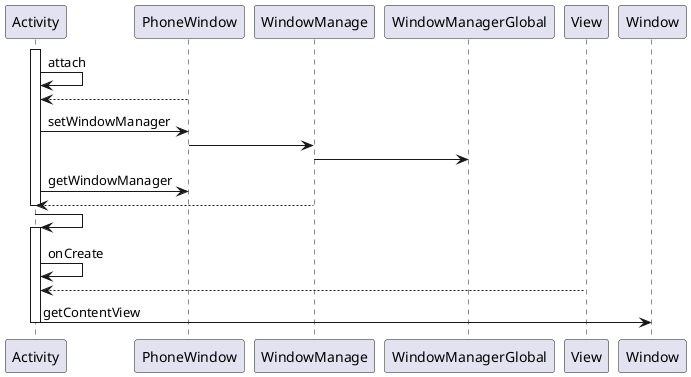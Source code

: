 @startuml

activate Activity
Activity -> Activity:attach
Activity <-- PhoneWindow
Activity -> PhoneWindow:setWindowManager
PhoneWindow -> WindowManage
WindowManage -> WindowManagerGlobal

Activity -> PhoneWindow:getWindowManager

Activity <-- WindowManage

deactivate Activity

Activity ->Activity

activate Activity
Activity -> Activity:onCreate

Activity <-- View

Activity -> Window:getContentView

deactivate Activity

@enduml
